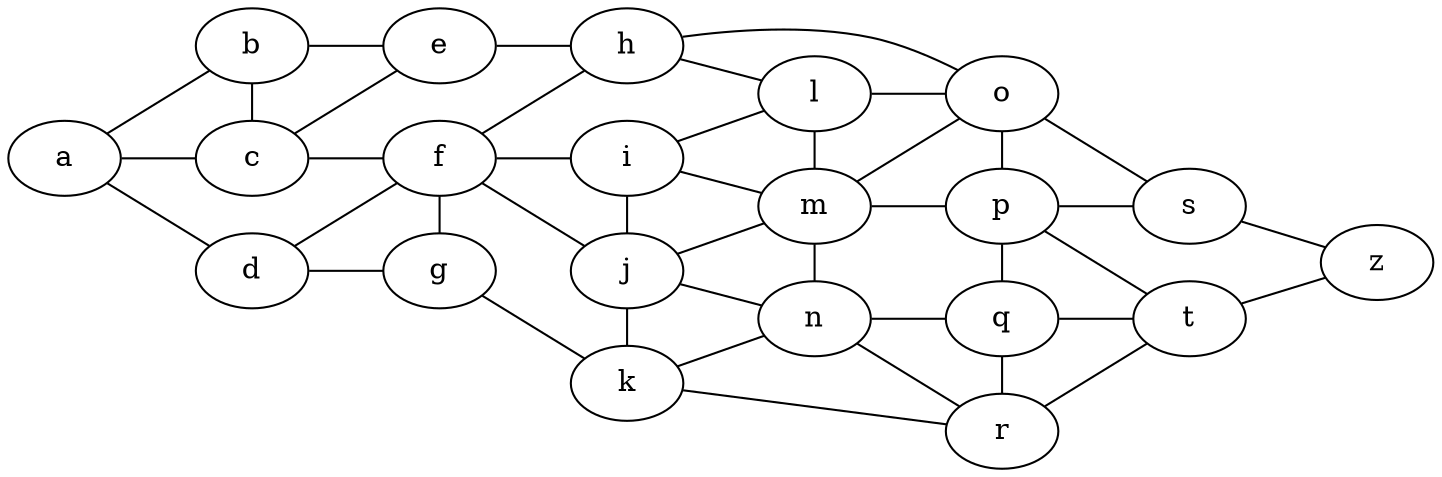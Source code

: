 graph {
    rankdir=LR;
    a -- { b c d }; b -- { c e }; c -- { e f }; d -- { f g }; e -- h;
    f -- { h i j g }; g -- k; h -- { o l }; i -- { l m j }; j -- { m n k };
    k -- { n r }; l -- { o m }; m -- { o p n }; n -- { q r };
    o -- { s p }; p -- { s t q }; q -- { t r }; r -- t; s -- z; t -- z;
    { rank=same; b, c, d }
    { rank=same; e, f, g }
    { rank=same; h, i, j, k }
    { rank=same; l, m, n }
    { rank=same; o, p, q, r }
    { rank=same; s, t }
}
